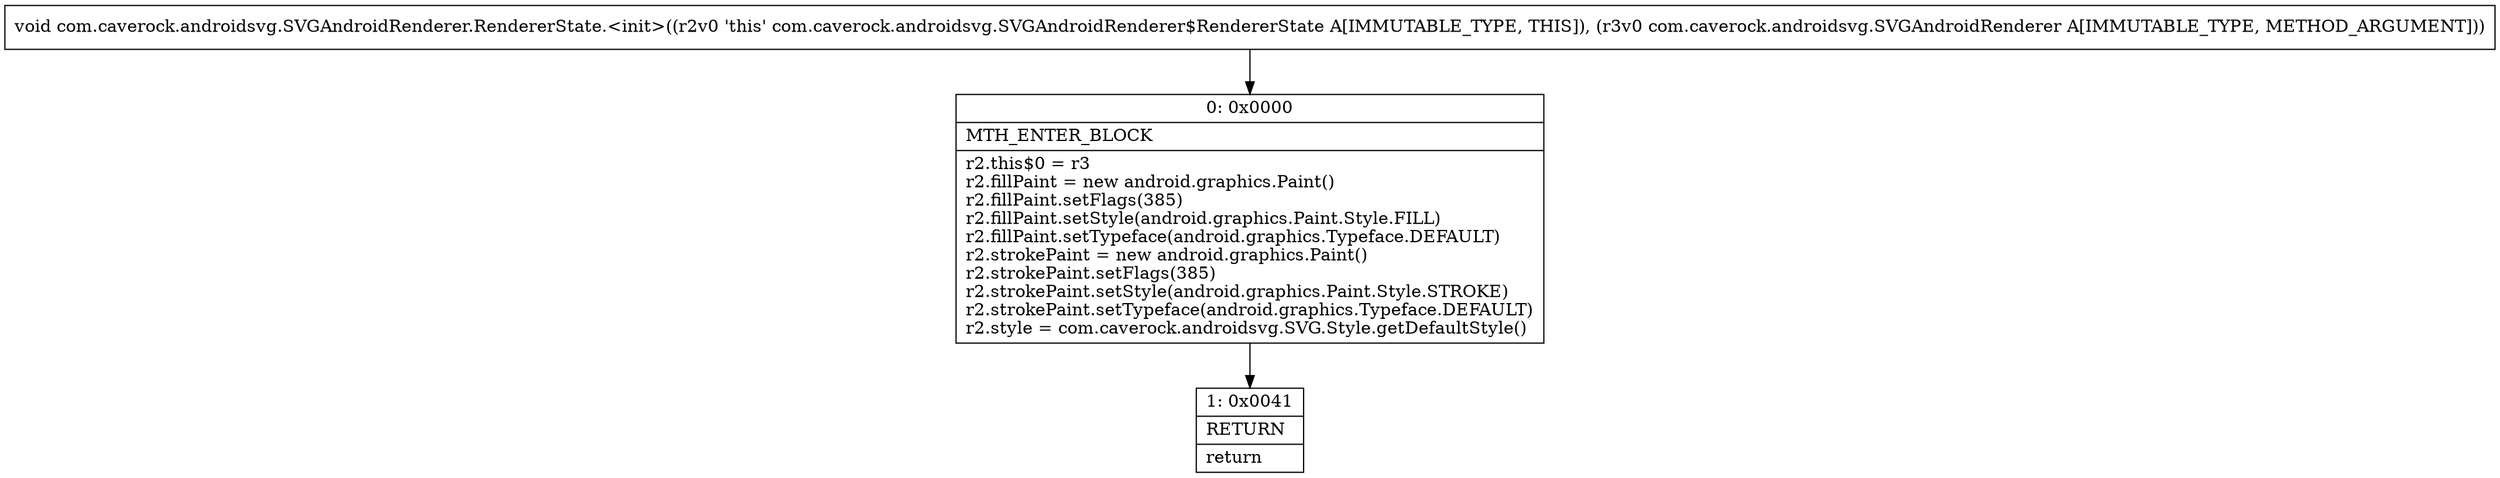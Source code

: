 digraph "CFG forcom.caverock.androidsvg.SVGAndroidRenderer.RendererState.\<init\>(Lcom\/caverock\/androidsvg\/SVGAndroidRenderer;)V" {
Node_0 [shape=record,label="{0\:\ 0x0000|MTH_ENTER_BLOCK\l|r2.this$0 = r3\lr2.fillPaint = new android.graphics.Paint()\lr2.fillPaint.setFlags(385)\lr2.fillPaint.setStyle(android.graphics.Paint.Style.FILL)\lr2.fillPaint.setTypeface(android.graphics.Typeface.DEFAULT)\lr2.strokePaint = new android.graphics.Paint()\lr2.strokePaint.setFlags(385)\lr2.strokePaint.setStyle(android.graphics.Paint.Style.STROKE)\lr2.strokePaint.setTypeface(android.graphics.Typeface.DEFAULT)\lr2.style = com.caverock.androidsvg.SVG.Style.getDefaultStyle()\l}"];
Node_1 [shape=record,label="{1\:\ 0x0041|RETURN\l|return\l}"];
MethodNode[shape=record,label="{void com.caverock.androidsvg.SVGAndroidRenderer.RendererState.\<init\>((r2v0 'this' com.caverock.androidsvg.SVGAndroidRenderer$RendererState A[IMMUTABLE_TYPE, THIS]), (r3v0 com.caverock.androidsvg.SVGAndroidRenderer A[IMMUTABLE_TYPE, METHOD_ARGUMENT])) }"];
MethodNode -> Node_0;
Node_0 -> Node_1;
}

